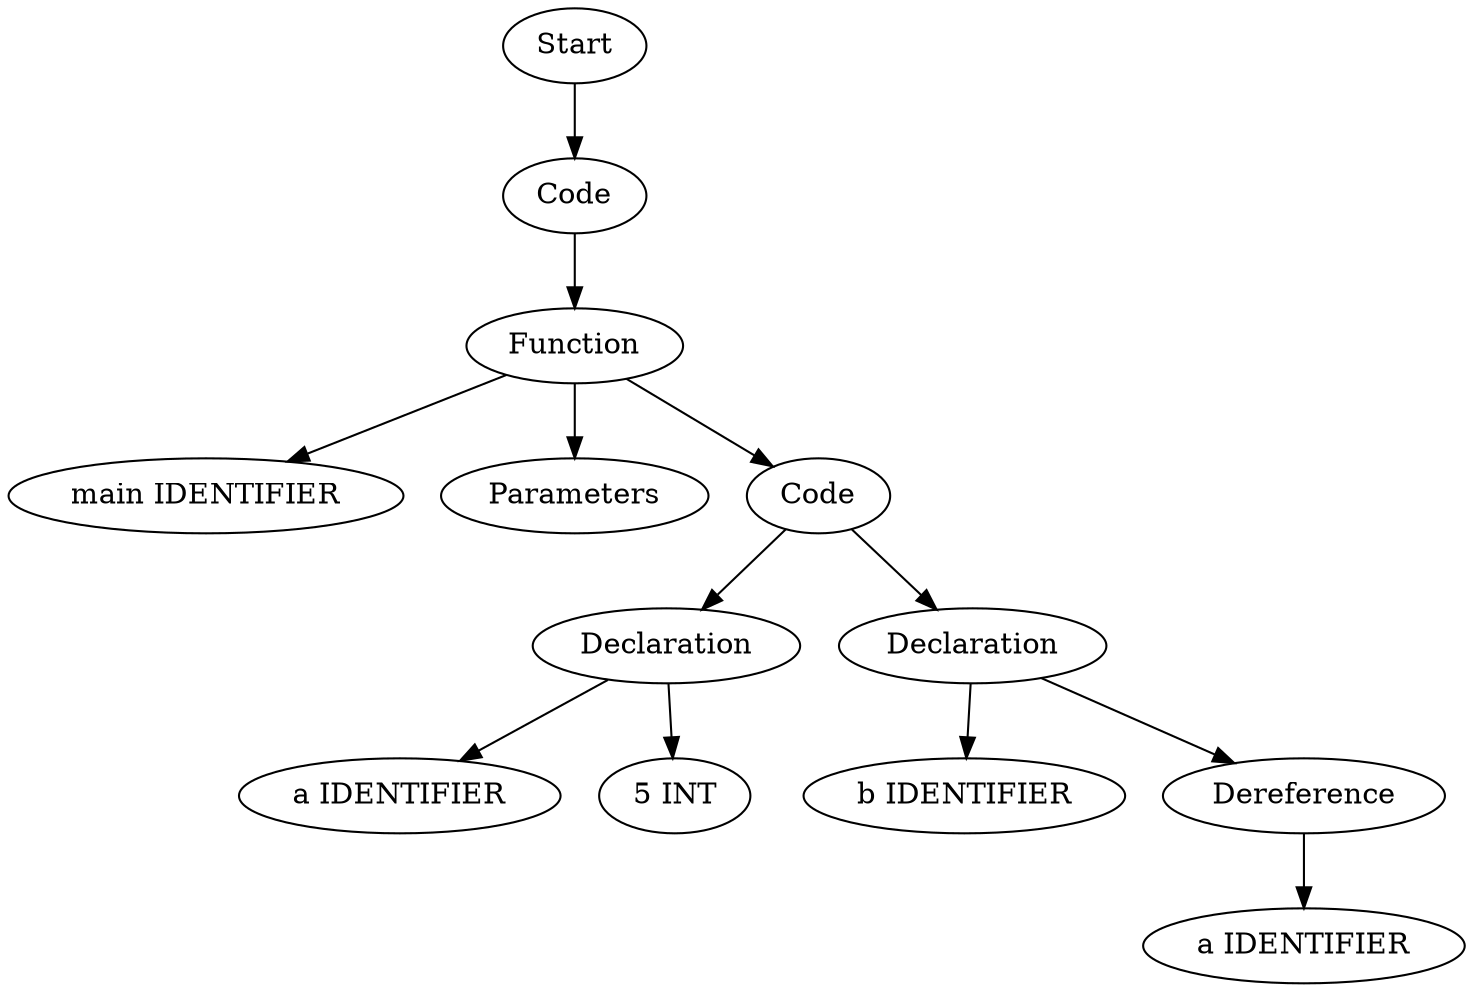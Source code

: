 digraph AST {
  "139498030524656" [label="Start"];
  "139498030524656" -> "139498030529648";
  "139498030529648" [label="Code"];
  "139498030529648" -> "139498030519952";
  "139498030519952" [label="Function"];
  "139498030519952" -> "139498030518272";
  "139498030519952" -> "139498030515056";
  "139498030519952" -> "139498030514480";
  "139498030518272" [label="main IDENTIFIER"];
  "139498030515056" [label="Parameters"];
  "139498030514480" [label="Code"];
  "139498030514480" -> "139498030523408";
  "139498030514480" -> "139498030523600";
  "139498030523408" [label="Declaration"];
  "139498030523408" -> "139498030517648";
  "139498030523408" -> "139498030516928";
  "139498030517648" [label="a IDENTIFIER"];
  "139498030516928" [label="5 INT"];
  "139498030523600" [label="Declaration"];
  "139498030523600" -> "139498030526192";
  "139498030523600" -> "139498030530272";
  "139498030526192" [label="b IDENTIFIER"];
  "139498030530272" [label="Dereference"];
  "139498030530272" -> "139498030519712";
  "139498030519712" [label="a IDENTIFIER"];
}
